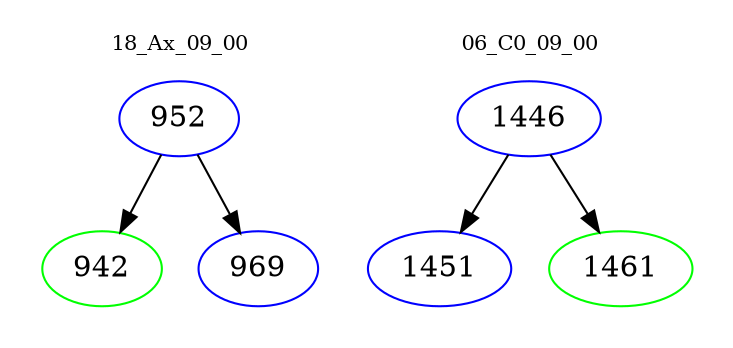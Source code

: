 digraph{
subgraph cluster_0 {
color = white
label = "18_Ax_09_00";
fontsize=10;
T0_952 [label="952", color="blue"]
T0_952 -> T0_942 [color="black"]
T0_942 [label="942", color="green"]
T0_952 -> T0_969 [color="black"]
T0_969 [label="969", color="blue"]
}
subgraph cluster_1 {
color = white
label = "06_C0_09_00";
fontsize=10;
T1_1446 [label="1446", color="blue"]
T1_1446 -> T1_1451 [color="black"]
T1_1451 [label="1451", color="blue"]
T1_1446 -> T1_1461 [color="black"]
T1_1461 [label="1461", color="green"]
}
}
